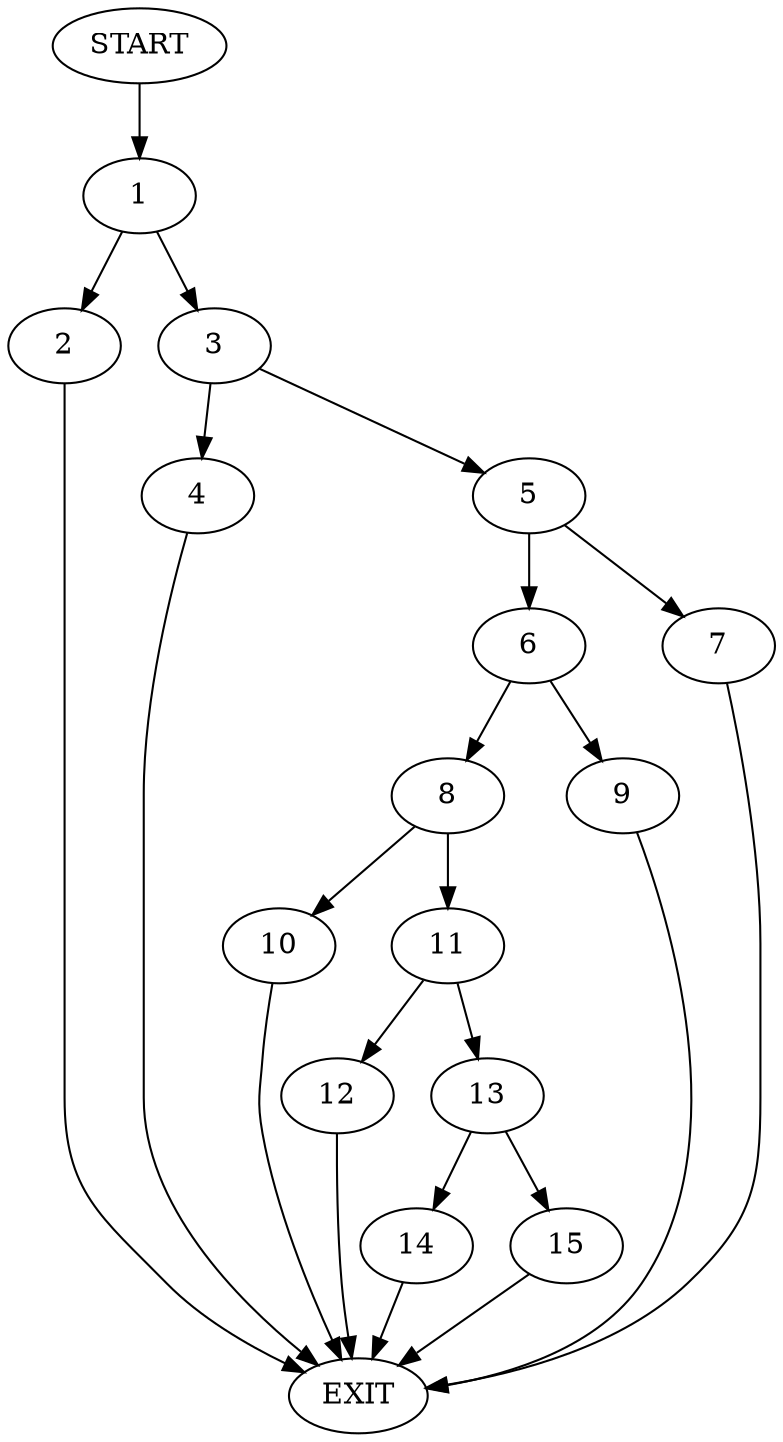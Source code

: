 digraph {
0 [label="START"]
16 [label="EXIT"]
0 -> 1
1 -> 2
1 -> 3
2 -> 16
3 -> 4
3 -> 5
4 -> 16
5 -> 6
5 -> 7
7 -> 16
6 -> 8
6 -> 9
8 -> 10
8 -> 11
9 -> 16
10 -> 16
11 -> 12
11 -> 13
12 -> 16
13 -> 14
13 -> 15
14 -> 16
15 -> 16
}

